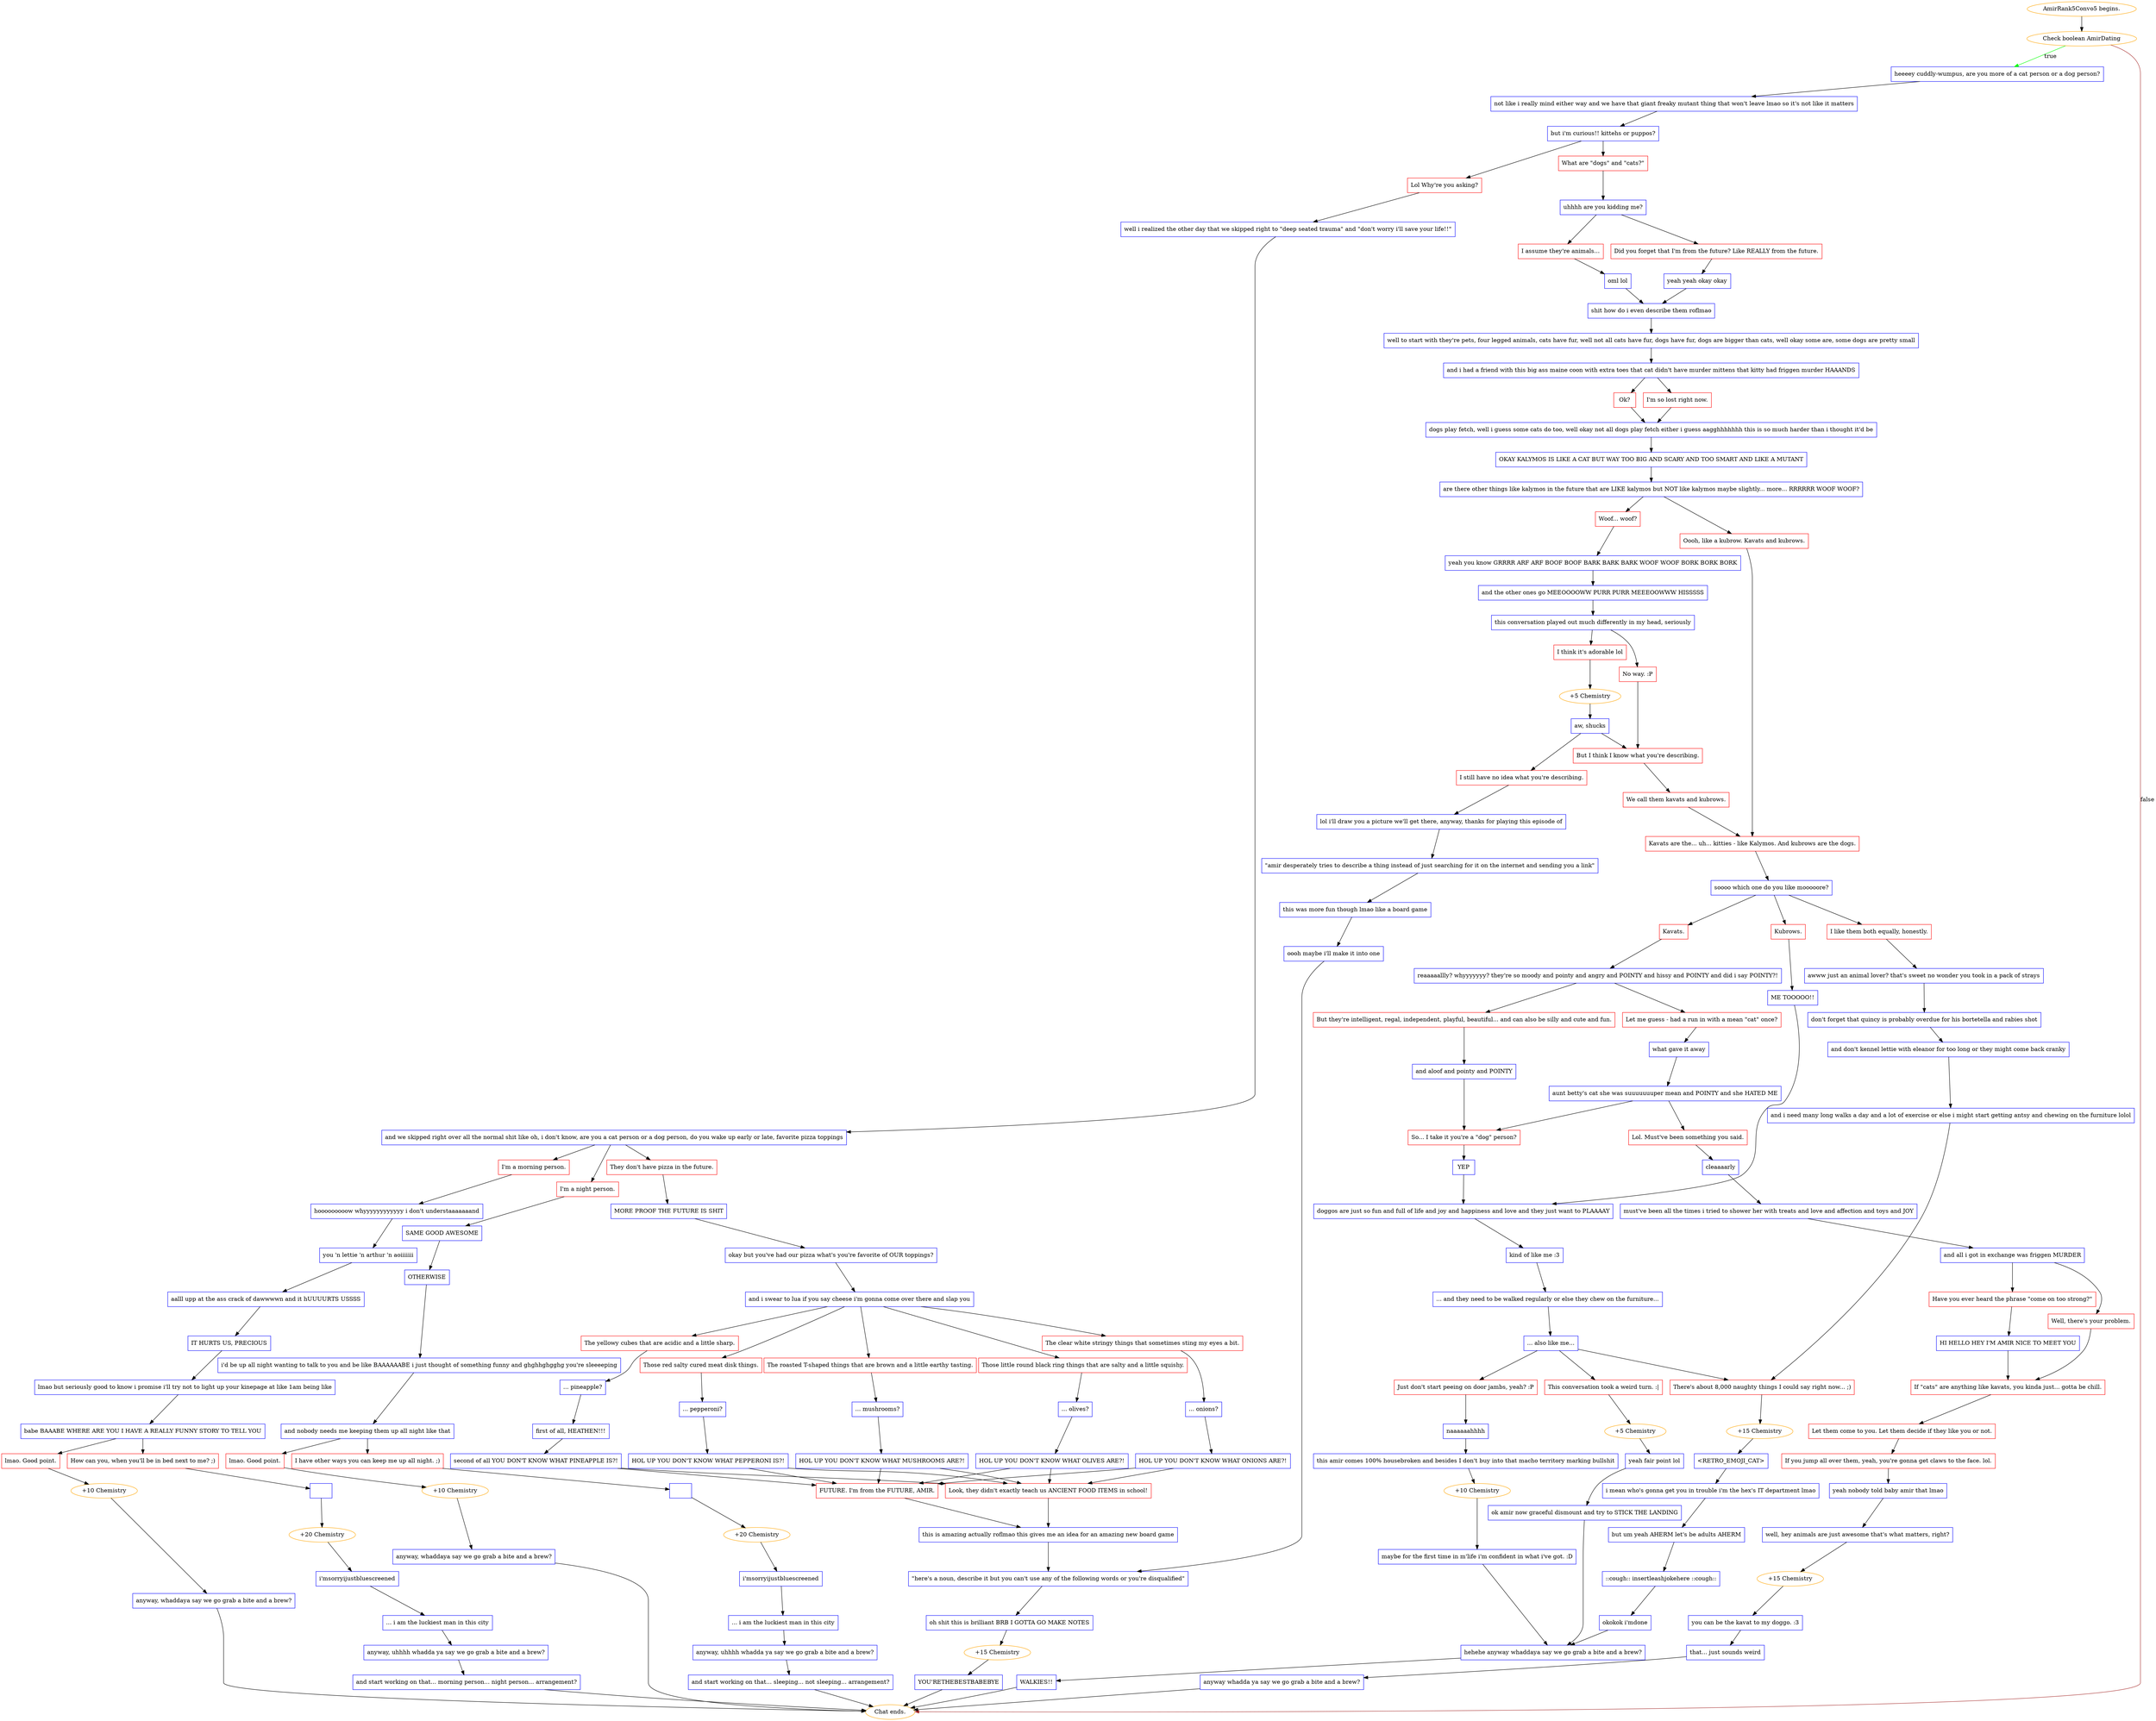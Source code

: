 digraph {
	"AmirRank5Convo5 begins." [color=orange];
		"AmirRank5Convo5 begins." -> 2910;
	2910 [label="Check boolean AmirDating",color=orange];
		2910 -> 2912 [label=true,color=green];
		2910 -> "Chat ends." [label=false,color=brown];
	2912 [label="heeeey cuddly-wumpus, are you more of a cat person or a dog person?",shape=box,color=blue];
		2912 -> 2913;
	"Chat ends." [color=orange];
	2913 [label="not like i really mind either way and we have that giant freaky mutant thing that won't leave lmao so it's not like it matters",shape=box,color=blue];
		2913 -> 2914;
	2914 [label="but i'm curious!! kittehs or puppos?",shape=box,color=blue];
		2914 -> 3005;
		2914 -> 3007;
	3005 [label="What are \"dogs\" and \"cats?\"",shape=box,color=red];
		3005 -> 3006;
	3007 [label="Lol Why're you asking?",shape=box,color=red];
		3007 -> 3008;
	3006 [label="uhhhh are you kidding me?",shape=box,color=blue];
		3006 -> 2915;
		3006 -> 2916;
	3008 [label="well i realized the other day that we skipped right to \"deep seated trauma\" and \"don't worry i'll save your life!!\"",shape=box,color=blue];
		3008 -> 3009;
	2915 [label="Did you forget that I'm from the future? Like REALLY from the future.",shape=box,color=red];
		2915 -> 2917;
	2916 [label="I assume they're animals...",shape=box,color=red];
		2916 -> 2918;
	3009 [label="and we skipped right over all the normal shit like oh, i don't know, are you a cat person or a dog person, do you wake up early or late, favorite pizza toppings",shape=box,color=blue];
		3009 -> 3010;
		3009 -> 3011;
		3009 -> 3012;
	2917 [label="yeah yeah okay okay",shape=box,color=blue];
		2917 -> 2919;
	2918 [label="oml lol",shape=box,color=blue];
		2918 -> 2919;
	3010 [label="I'm a morning person.",shape=box,color=red];
		3010 -> 3013;
	3011 [label="I'm a night person.",shape=box,color=red];
		3011 -> 3014;
	3012 [label="They don't have pizza in the future.",shape=box,color=red];
		3012 -> 3015;
	2919 [label="shit how do i even describe them roflmao",shape=box,color=blue];
		2919 -> 2920;
	3013 [label="hooooooooow whyyyyyyyyyyyy i don't understaaaaaaand",shape=box,color=blue];
		3013 -> 3016;
	3014 [label="SAME GOOD AWESOME",shape=box,color=blue];
		3014 -> 3017;
	3015 [label="MORE PROOF THE FUTURE IS SHIT",shape=box,color=blue];
		3015 -> 3018;
	2920 [label="well to start with they're pets, four legged animals, cats have fur, well not all cats have fur, dogs have fur, dogs are bigger than cats, well okay some are, some dogs are pretty small",shape=box,color=blue];
		2920 -> 2921;
	3016 [label="you 'n lettie 'n arthur 'n aoiiiiiii",shape=box,color=blue];
		3016 -> 3019;
	3017 [label="OTHERWISE",shape=box,color=blue];
		3017 -> 3020;
	3018 [label="okay but you've had our pizza what's you're favorite of OUR toppings?",shape=box,color=blue];
		3018 -> 3021;
	2921 [label="and i had a friend with this big ass maine coon with extra toes that cat didn't have murder mittens that kitty had friggen murder HAAANDS",shape=box,color=blue];
		2921 -> 2922;
		2921 -> 2923;
	3019 [label="aalll upp at the ass crack of dawwwwn and it hUUUURTS USSSS",shape=box,color=blue];
		3019 -> 3022;
	3020 [label="i'd be up all night wanting to talk to you and be like BAAAAAABE i just thought of something funny and ghghhghgghg you're sleeeeping",shape=box,color=blue];
		3020 -> 3037;
	3021 [label="and i swear to lua if you say cheese i'm gonna come over there and slap you",shape=box,color=blue];
		3021 -> 3050;
		3021 -> 3051;
		3021 -> 3052;
		3021 -> 3053;
		3021 -> 3054;
	2922 [label="I'm so lost right now.",shape=box,color=red];
		2922 -> 2924;
	2923 [label="Ok?",shape=box,color=red];
		2923 -> 2924;
	3022 [label="IT HURTS US, PRECIOUS",shape=box,color=blue];
		3022 -> 3023;
	3037 [label="and nobody needs me keeping them up all night like that",shape=box,color=blue];
		3037 -> 3038;
		3037 -> 3039;
	3050 [label="Those red salty cured meat disk things.",shape=box,color=red];
		3050 -> 3055;
	3051 [label="Those little round black ring things that are salty and a little squishy.",shape=box,color=red];
		3051 -> 3056;
	3052 [label="The roasted T-shaped things that are brown and a little earthy tasting.",shape=box,color=red];
		3052 -> 3057;
	3053 [label="The clear white stringy things that sometimes sting my eyes a bit.",shape=box,color=red];
		3053 -> 3058;
	3054 [label="The yellowy cubes that are acidic and a little sharp.",shape=box,color=red];
		3054 -> 3059;
	2924 [label="dogs play fetch, well i guess some cats do too, well okay not all dogs play fetch either i guess aagghhhhhhh this is so much harder than i thought it'd be",shape=box,color=blue];
		2924 -> 2925;
	3023 [label="lmao but seriously good to know i promise i'll try not to light up your kinepage at like 1am being like",shape=box,color=blue];
		3023 -> 3024;
	3038 [label="I have other ways you can keep me up all night. ;)",shape=box,color=red];
		3038 -> 3040;
	3039 [label="lmao. Good point.",shape=box,color=red];
		3039 -> 3048;
	3055 [label="... pepperoni?",shape=box,color=blue];
		3055 -> 3060;
	3056 [label="... olives?",shape=box,color=blue];
		3056 -> 3061;
	3057 [label="... mushrooms?",shape=box,color=blue];
		3057 -> 3062;
	3058 [label="... onions?",shape=box,color=blue];
		3058 -> 3063;
	3059 [label="... pineapple?",shape=box,color=blue];
		3059 -> 1832;
	2925 [label="OKAY KALYMOS IS LIKE A CAT BUT WAY TOO BIG AND SCARY AND TOO SMART AND LIKE A MUTANT",shape=box,color=blue];
		2925 -> 2926;
	3024 [label="babe BAAABE WHERE ARE YOU I HAVE A REALLY FUNNY STORY TO TELL YOU",shape=box,color=blue];
		3024 -> 3025;
		3024 -> 3026;
	3040 [label="  ",shape=box,color=blue];
		3040 -> 3045;
	3048 [label="+10 Chemistry",color=orange];
		3048 -> 3047;
	3060 [label="HOL UP YOU DON'T KNOW WHAT PEPPERONI IS?!",shape=box,color=blue];
		3060 -> 3065;
		3060 -> 3066;
	3061 [label="HOL UP YOU DON'T KNOW WHAT OLIVES ARE?!",shape=box,color=blue];
		3061 -> 3065;
		3061 -> 3066;
	3062 [label="HOL UP YOU DON'T KNOW WHAT MUSHROOMS ARE?!",shape=box,color=blue];
		3062 -> 3065;
		3062 -> 3066;
	3063 [label="HOL UP YOU DON'T KNOW WHAT ONIONS ARE?!",shape=box,color=blue];
		3063 -> 3065;
		3063 -> 3066;
	1832 [label="first of all, HEATHEN!!!",shape=box,color=blue];
		1832 -> 1150;
	2926 [label="are there other things like kalymos in the future that are LIKE kalymos but NOT like kalymos maybe slightly... more... RRRRRR WOOF WOOF?",shape=box,color=blue];
		2926 -> 2927;
		2926 -> 2928;
	3025 [label="How can you, when you'll be in bed next to me? ;)",shape=box,color=red];
		3025 -> 3027;
	3026 [label="lmao. Good point.",shape=box,color=red];
		3026 -> 3035;
	3045 [label="+20 Chemistry",color=orange];
		3045 -> 3041;
	3047 [label="anyway, whaddaya say we go grab a bite and a brew?",shape=box,color=blue];
		3047 -> "Chat ends.";
	3065 [label="FUTURE. I'm from the FUTURE, AMIR.",shape=box,color=red];
		3065 -> 3067;
	3066 [label="Look, they didn't exactly teach us ANCIENT FOOD ITEMS in school!",shape=box,color=red];
		3066 -> 3067;
	1150 [label="second of all YOU DON'T KNOW WHAT PINEAPPLE IS?!",shape=box,color=blue];
		1150 -> 3065;
		1150 -> 3066;
	2927 [label="Oooh, like a kubrow. Kavats and kubrows.",shape=box,color=red];
		2927 -> 2939;
	2928 [label="Woof... woof?",shape=box,color=red];
		2928 -> 2929;
	3027 [label="  ",shape=box,color=blue];
		3027 -> 3033;
	3035 [label="+10 Chemistry",color=orange];
		3035 -> 3028;
	3041 [label="i'msorryijustbluescreened",shape=box,color=blue];
		3041 -> 3042;
	3067 [label="this is amazing actually roflmao this gives me an idea for an amazing new board game",shape=box,color=blue];
		3067 -> 2943;
	2939 [label="Kavats are the... uh... kitties - like Kalymos. And kubrows are the dogs.",shape=box,color=red];
		2939 -> 2948;
	2929 [label="yeah you know GRRRR ARF ARF BOOF BOOF BARK BARK BARK WOOF WOOF BORK BORK BORK",shape=box,color=blue];
		2929 -> 2930;
	3033 [label="+20 Chemistry",color=orange];
		3033 -> 3029;
	3028 [label="anyway, whaddaya say we go grab a bite and a brew?",shape=box,color=blue];
		3028 -> "Chat ends.";
	3042 [label="... i am the luckiest man in this city",shape=box,color=blue];
		3042 -> 3043;
	2943 [label="\"here's a noun, describe it but you can't use any of the following words or you're disqualified\"",shape=box,color=blue];
		2943 -> 2944;
	2948 [label="soooo which one do you like mooooore?",shape=box,color=blue];
		2948 -> 2949;
		2948 -> 2950;
		2948 -> 2951;
	2930 [label="and the other ones go MEEOOOOWW PURR PURR MEEEOOWWW HISSSSS",shape=box,color=blue];
		2930 -> 2931;
	3029 [label="i'msorryijustbluescreened",shape=box,color=blue];
		3029 -> 3030;
	3043 [label="anyway, uhhhh whadda ya say we go grab a bite and a brew?",shape=box,color=blue];
		3043 -> 3044;
	2944 [label="oh shit this is brilliant BRB I GOTTA GO MAKE NOTES",shape=box,color=blue];
		2944 -> 2946;
	2949 [label="Kavats.",shape=box,color=red];
		2949 -> 2952;
	2950 [label="Kubrows.",shape=box,color=red];
		2950 -> 2953;
	2951 [label="I like them both equally, honestly.",shape=box,color=red];
		2951 -> 2954;
	2931 [label="this conversation played out much differently in my head, seriously",shape=box,color=blue];
		2931 -> 2932;
		2931 -> 2933;
	3030 [label="... i am the luckiest man in this city",shape=box,color=blue];
		3030 -> 3031;
	3044 [label="and start working on that... sleeping... not sleeping... arrangement?",shape=box,color=blue];
		3044 -> "Chat ends.";
	2946 [label="+15 Chemistry",color=orange];
		2946 -> 2945;
	2952 [label="reaaaaallly? whyyyyyyy? they're so moody and pointy and angry and POINTY and hissy and POINTY and did i say POINTY?!",shape=box,color=blue];
		2952 -> 2958;
		2952 -> 2959;
	2953 [label="ME TOOOOO!!",shape=box,color=blue];
		2953 -> 2971;
	2954 [label="awww just an animal lover? that's sweet no wonder you took in a pack of strays",shape=box,color=blue];
		2954 -> 2955;
	2932 [label="No way. :P",shape=box,color=red];
		2932 -> 2936;
	2933 [label="I think it's adorable lol",shape=box,color=red];
		2933 -> 2934;
	3031 [label="anyway, uhhhh whadda ya say we go grab a bite and a brew?",shape=box,color=blue];
		3031 -> 3032;
	2945 [label="YOU'RETHEBESTBABEBYE",shape=box,color=blue];
		2945 -> "Chat ends.";
	2958 [label="Let me guess - had a run in with a mean \"cat\" once?",shape=box,color=red];
		2958 -> 2960;
	2959 [label="But they're intelligent, regal, independent, playful, beautiful... and can also be silly and cute and fun.",shape=box,color=red];
		2959 -> 2961;
	2971 [label="doggos are just so fun and full of life and joy and happiness and love and they just want to PLAAAAY",shape=box,color=blue];
		2971 -> 2972;
	2955 [label="don't forget that quincy is probably overdue for his bortetella and rabies shot",shape=box,color=blue];
		2955 -> 2956;
	2936 [label="But I think I know what you're describing.",shape=box,color=red];
		2936 -> 2938;
	2934 [label="+5 Chemistry",color=orange];
		2934 -> 3486;
	3032 [label="and start working on that... morning person... night person... arrangement?",shape=box,color=blue];
		3032 -> "Chat ends.";
	2960 [label="what gave it away",shape=box,color=blue];
		2960 -> 2962;
	2961 [label="and aloof and pointy and POINTY",shape=box,color=blue];
		2961 -> 2964;
	2972 [label="kind of like me :3",shape=box,color=blue];
		2972 -> 2973;
	2956 [label="and don't kennel lettie with eleanor for too long or they might come back cranky",shape=box,color=blue];
		2956 -> 2957;
	2938 [label="We call them kavats and kubrows.",shape=box,color=red];
		2938 -> 2939;
	3486 [label="aw, shucks",shape=box,color=blue];
		3486 -> 2936;
		3486 -> 2935;
	2962 [label="aunt betty's cat she was suuuuuuuper mean and POINTY and she HATED ME",shape=box,color=blue];
		2962 -> 2963;
		2962 -> 2964;
	2964 [label="So... I take it you're a \"dog\" person?",shape=box,color=red];
		2964 -> 2965;
	2973 [label="... and they need to be walked regularly or else they chew on the furniture...",shape=box,color=blue];
		2973 -> 2974;
	2957 [label="and i need many long walks a day and a lot of exercise or else i might start getting antsy and chewing on the furniture lolol",shape=box,color=blue];
		2957 -> 2979;
	2935 [label="I still have no idea what you're describing.",shape=box,color=red];
		2935 -> 2937;
	2963 [label="Lol. Must've been something you said.",shape=box,color=red];
		2963 -> 2966;
	2965 [label="YEP",shape=box,color=blue];
		2965 -> 2971;
	2974 [label="... also like me...",shape=box,color=blue];
		2974 -> 2977;
		2974 -> 2978;
		2974 -> 2979;
	2979 [label="There's about 8,000 naughty things I could say right now... ;)",shape=box,color=red];
		2979 -> 2989;
	2937 [label="lol i'll draw you a picture we'll get there, anyway, thanks for playing this episode of",shape=box,color=blue];
		2937 -> 2940;
	2966 [label="cleaaaarly",shape=box,color=blue];
		2966 -> 2967;
	2977 [label="This conversation took a weird turn. :|",shape=box,color=red];
		2977 -> 2995;
	2978 [label="Just don't start peeing on door jambs, yeah? :P",shape=box,color=red];
		2978 -> 2981;
	2989 [label="+15 Chemistry",color=orange];
		2989 -> 2982;
	2940 [label="\"amir desperately tries to describe a thing instead of just searching for it on the internet and sending you a link\"",shape=box,color=blue];
		2940 -> 2941;
	2967 [label="must've been all the times i tried to shower her with treats and love and affection and toys and JOY",shape=box,color=blue];
		2967 -> 2968;
	2995 [label="+5 Chemistry",color=orange];
		2995 -> 2980;
	2981 [label="naaaaaahhhh",shape=box,color=blue];
		2981 -> 2984;
	2982 [label="<RETRO_EMOJI_CAT>",shape=box,color=blue];
		2982 -> 2985;
	2941 [label="this was more fun though lmao like a board game",shape=box,color=blue];
		2941 -> 2942;
	2968 [label="and all i got in exchange was friggen MURDER",shape=box,color=blue];
		2968 -> 2969;
		2968 -> 2970;
	2980 [label="yeah fair point lol",shape=box,color=blue];
		2980 -> 2983;
	2984 [label="this amir comes 100% housebroken and besides I don't buy into that macho territory marking bullshit",shape=box,color=blue];
		2984 -> 2994;
	2985 [label="i mean who's gonna get you in trouble i'm the hex's IT department lmao",shape=box,color=blue];
		2985 -> 2986;
	2942 [label="oooh maybe i'll make it into one",shape=box,color=blue];
		2942 -> 2943;
	2969 [label="Have you ever heard the phrase \"come on too strong?\"",shape=box,color=red];
		2969 -> 2975;
	2970 [label="Well, there's your problem.",shape=box,color=red];
		2970 -> 2976;
	2983 [label="ok amir now graceful dismount and try to STICK THE LANDING",shape=box,color=blue];
		2983 -> 2990;
	2994 [label="+10 Chemistry",color=orange];
		2994 -> 2993;
	2986 [label="but um yeah AHERM let's be adults AHERM",shape=box,color=blue];
		2986 -> 2987;
	2975 [label="HI HELLO HEY I'M AMIR NICE TO MEET YOU",shape=box,color=blue];
		2975 -> 2976;
	2976 [label="If \"cats\" are anything like kavats, you kinda just... gotta be chill.",shape=box,color=red];
		2976 -> 2996;
	2990 [label="hehehe anyway whaddaya say we go grab a bite and a brew?",shape=box,color=blue];
		2990 -> 2991;
	2993 [label="maybe for the first time in m'life i'm confident in what i've got. :D",shape=box,color=blue];
		2993 -> 2990;
	2987 [label="::cough:: insertleashjokehere ::cough::",shape=box,color=blue];
		2987 -> 2988;
	2996 [label="Let them come to you. Let them decide if they like you or not.",shape=box,color=red];
		2996 -> 2997;
	2991 [label="WALKIES!!",shape=box,color=blue];
		2991 -> "Chat ends.";
	2988 [label="okokok i'mdone",shape=box,color=blue];
		2988 -> 2990;
	2997 [label="If you jump all over them, yeah, you're gonna get claws to the face. lol.",shape=box,color=red];
		2997 -> 2998;
	2998 [label="yeah nobody told baby amir that lmao",shape=box,color=blue];
		2998 -> 2999;
	2999 [label="well, hey animals are just awesome that's what matters, right?",shape=box,color=blue];
		2999 -> 3003;
	3003 [label="+15 Chemistry",color=orange];
		3003 -> 3000;
	3000 [label="you can be the kavat to my doggo. :3",shape=box,color=blue];
		3000 -> 3001;
	3001 [label="that... just sounds weird",shape=box,color=blue];
		3001 -> 3002;
	3002 [label="anyway whadda ya say we go grab a bite and a brew?",shape=box,color=blue];
		3002 -> "Chat ends.";
}